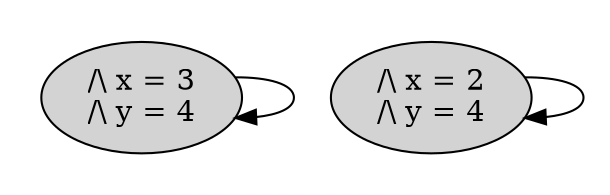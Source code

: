 strict digraph DiskGraph {
nodesep=0.35;
subgraph cluster_graph {
color="white";
1791127120702172143 [label="/\\ x = 2\n/\\ y = 4",style = filled]
7745816095761824694 [label="/\\ x = 3\n/\\ y = 4",style = filled]
1791127120702172143 -> 1791127120702172143 [label="",color="black",fontcolor="black"];
7745816095761824694 -> 7745816095761824694 [label="",color="black",fontcolor="black"];
{rank = same; 1791127120702172143;7745816095761824694;}
}
}